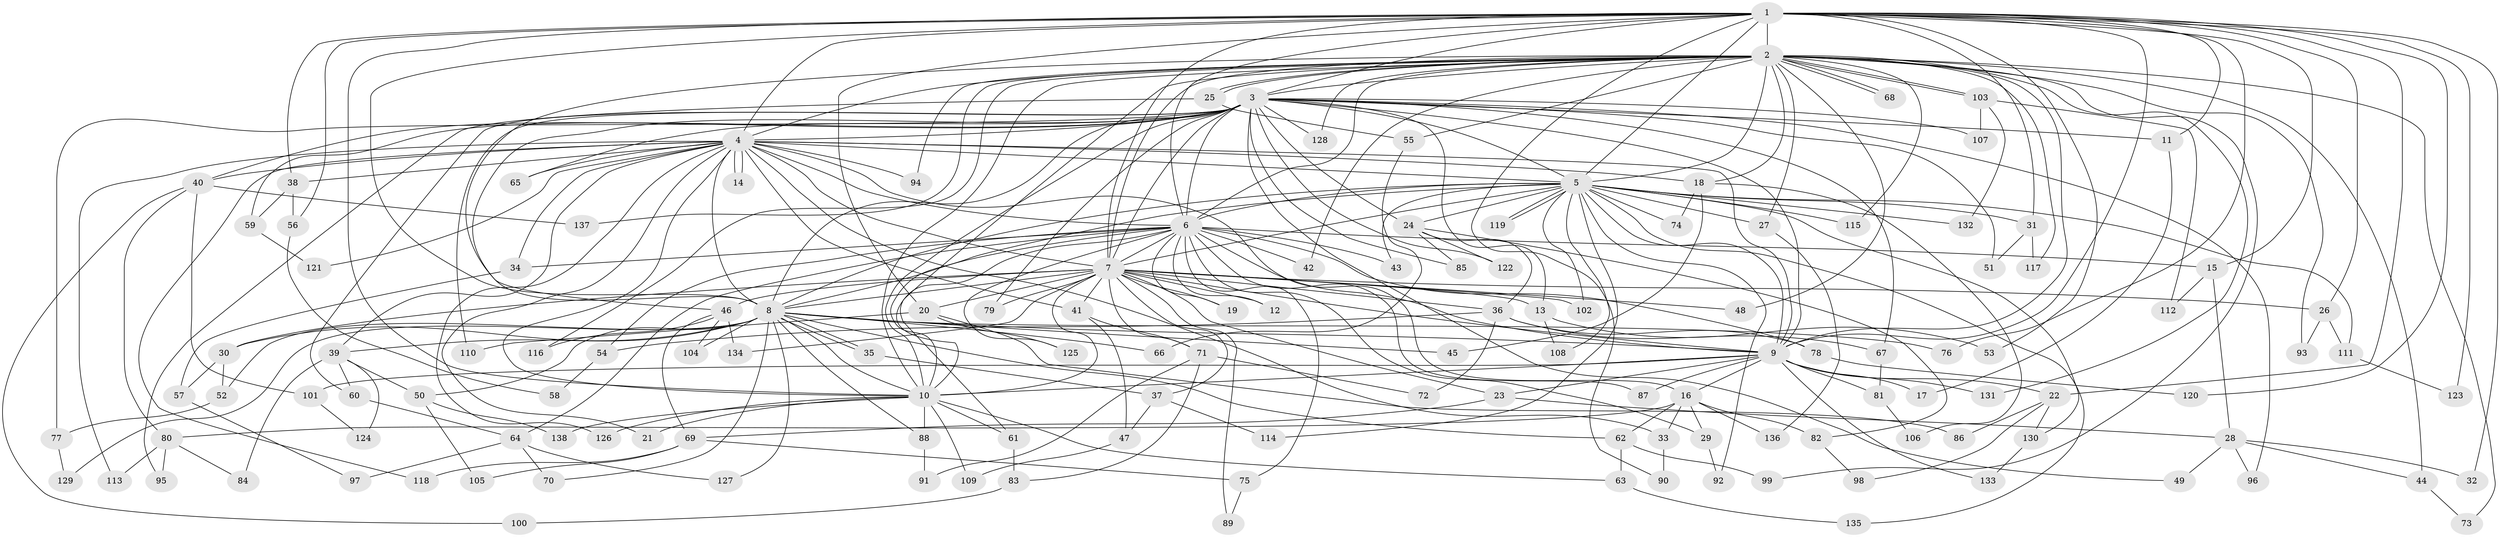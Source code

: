 // Generated by graph-tools (version 1.1) at 2025/35/03/09/25 02:35:06]
// undirected, 138 vertices, 301 edges
graph export_dot {
graph [start="1"]
  node [color=gray90,style=filled];
  1;
  2;
  3;
  4;
  5;
  6;
  7;
  8;
  9;
  10;
  11;
  12;
  13;
  14;
  15;
  16;
  17;
  18;
  19;
  20;
  21;
  22;
  23;
  24;
  25;
  26;
  27;
  28;
  29;
  30;
  31;
  32;
  33;
  34;
  35;
  36;
  37;
  38;
  39;
  40;
  41;
  42;
  43;
  44;
  45;
  46;
  47;
  48;
  49;
  50;
  51;
  52;
  53;
  54;
  55;
  56;
  57;
  58;
  59;
  60;
  61;
  62;
  63;
  64;
  65;
  66;
  67;
  68;
  69;
  70;
  71;
  72;
  73;
  74;
  75;
  76;
  77;
  78;
  79;
  80;
  81;
  82;
  83;
  84;
  85;
  86;
  87;
  88;
  89;
  90;
  91;
  92;
  93;
  94;
  95;
  96;
  97;
  98;
  99;
  100;
  101;
  102;
  103;
  104;
  105;
  106;
  107;
  108;
  109;
  110;
  111;
  112;
  113;
  114;
  115;
  116;
  117;
  118;
  119;
  120;
  121;
  122;
  123;
  124;
  125;
  126;
  127;
  128;
  129;
  130;
  131;
  132;
  133;
  134;
  135;
  136;
  137;
  138;
  1 -- 2;
  1 -- 3;
  1 -- 4;
  1 -- 5;
  1 -- 6;
  1 -- 7;
  1 -- 8;
  1 -- 9;
  1 -- 10;
  1 -- 11;
  1 -- 15;
  1 -- 20;
  1 -- 22;
  1 -- 26;
  1 -- 31;
  1 -- 32;
  1 -- 38;
  1 -- 53;
  1 -- 56;
  1 -- 76;
  1 -- 90;
  1 -- 120;
  1 -- 123;
  2 -- 3;
  2 -- 4;
  2 -- 5;
  2 -- 6;
  2 -- 7;
  2 -- 8;
  2 -- 9;
  2 -- 10;
  2 -- 18;
  2 -- 25;
  2 -- 25;
  2 -- 27;
  2 -- 42;
  2 -- 44;
  2 -- 48;
  2 -- 55;
  2 -- 61;
  2 -- 68;
  2 -- 68;
  2 -- 73;
  2 -- 93;
  2 -- 94;
  2 -- 99;
  2 -- 103;
  2 -- 103;
  2 -- 115;
  2 -- 116;
  2 -- 117;
  2 -- 128;
  2 -- 131;
  2 -- 137;
  3 -- 4;
  3 -- 5;
  3 -- 6;
  3 -- 7;
  3 -- 8;
  3 -- 9;
  3 -- 10;
  3 -- 11;
  3 -- 13;
  3 -- 24;
  3 -- 40;
  3 -- 46;
  3 -- 49;
  3 -- 51;
  3 -- 59;
  3 -- 60;
  3 -- 65;
  3 -- 67;
  3 -- 77;
  3 -- 79;
  3 -- 85;
  3 -- 96;
  3 -- 107;
  3 -- 110;
  3 -- 122;
  3 -- 128;
  4 -- 5;
  4 -- 6;
  4 -- 7;
  4 -- 8;
  4 -- 9;
  4 -- 10;
  4 -- 14;
  4 -- 14;
  4 -- 16;
  4 -- 18;
  4 -- 21;
  4 -- 33;
  4 -- 34;
  4 -- 38;
  4 -- 39;
  4 -- 40;
  4 -- 41;
  4 -- 65;
  4 -- 94;
  4 -- 113;
  4 -- 118;
  4 -- 121;
  4 -- 126;
  5 -- 6;
  5 -- 7;
  5 -- 8;
  5 -- 9;
  5 -- 10;
  5 -- 24;
  5 -- 27;
  5 -- 31;
  5 -- 43;
  5 -- 74;
  5 -- 92;
  5 -- 102;
  5 -- 108;
  5 -- 111;
  5 -- 114;
  5 -- 115;
  5 -- 119;
  5 -- 119;
  5 -- 130;
  5 -- 132;
  5 -- 135;
  6 -- 7;
  6 -- 8;
  6 -- 9;
  6 -- 10;
  6 -- 12;
  6 -- 15;
  6 -- 19;
  6 -- 29;
  6 -- 34;
  6 -- 42;
  6 -- 43;
  6 -- 54;
  6 -- 64;
  6 -- 75;
  6 -- 78;
  6 -- 87;
  6 -- 125;
  7 -- 8;
  7 -- 9;
  7 -- 10;
  7 -- 12;
  7 -- 13;
  7 -- 19;
  7 -- 20;
  7 -- 23;
  7 -- 26;
  7 -- 30;
  7 -- 36;
  7 -- 37;
  7 -- 41;
  7 -- 46;
  7 -- 48;
  7 -- 71;
  7 -- 79;
  7 -- 89;
  7 -- 102;
  7 -- 134;
  8 -- 9;
  8 -- 10;
  8 -- 30;
  8 -- 35;
  8 -- 35;
  8 -- 39;
  8 -- 45;
  8 -- 50;
  8 -- 52;
  8 -- 62;
  8 -- 66;
  8 -- 70;
  8 -- 76;
  8 -- 88;
  8 -- 104;
  8 -- 127;
  8 -- 129;
  9 -- 10;
  9 -- 16;
  9 -- 17;
  9 -- 22;
  9 -- 23;
  9 -- 81;
  9 -- 87;
  9 -- 101;
  9 -- 131;
  9 -- 133;
  10 -- 21;
  10 -- 61;
  10 -- 63;
  10 -- 88;
  10 -- 109;
  10 -- 126;
  10 -- 138;
  11 -- 17;
  13 -- 53;
  13 -- 108;
  15 -- 28;
  15 -- 112;
  16 -- 29;
  16 -- 33;
  16 -- 62;
  16 -- 80;
  16 -- 82;
  16 -- 136;
  18 -- 45;
  18 -- 74;
  18 -- 106;
  20 -- 86;
  20 -- 110;
  20 -- 125;
  22 -- 86;
  22 -- 98;
  22 -- 130;
  23 -- 28;
  23 -- 69;
  24 -- 36;
  24 -- 82;
  24 -- 85;
  24 -- 122;
  25 -- 55;
  25 -- 95;
  26 -- 93;
  26 -- 111;
  27 -- 136;
  28 -- 32;
  28 -- 44;
  28 -- 49;
  28 -- 96;
  29 -- 92;
  30 -- 52;
  30 -- 57;
  31 -- 51;
  31 -- 117;
  33 -- 90;
  34 -- 57;
  35 -- 37;
  36 -- 54;
  36 -- 67;
  36 -- 72;
  36 -- 78;
  37 -- 47;
  37 -- 114;
  38 -- 56;
  38 -- 59;
  39 -- 50;
  39 -- 60;
  39 -- 84;
  39 -- 124;
  40 -- 80;
  40 -- 100;
  40 -- 101;
  40 -- 137;
  41 -- 47;
  41 -- 71;
  44 -- 73;
  46 -- 69;
  46 -- 104;
  46 -- 116;
  46 -- 134;
  47 -- 109;
  50 -- 105;
  50 -- 138;
  52 -- 77;
  54 -- 58;
  55 -- 66;
  56 -- 58;
  57 -- 97;
  59 -- 121;
  60 -- 64;
  61 -- 83;
  62 -- 63;
  62 -- 99;
  63 -- 135;
  64 -- 70;
  64 -- 97;
  64 -- 127;
  67 -- 81;
  69 -- 75;
  69 -- 105;
  69 -- 118;
  71 -- 72;
  71 -- 83;
  71 -- 91;
  75 -- 89;
  77 -- 129;
  78 -- 120;
  80 -- 84;
  80 -- 95;
  80 -- 113;
  81 -- 106;
  82 -- 98;
  83 -- 100;
  88 -- 91;
  101 -- 124;
  103 -- 107;
  103 -- 112;
  103 -- 132;
  111 -- 123;
  130 -- 133;
}

